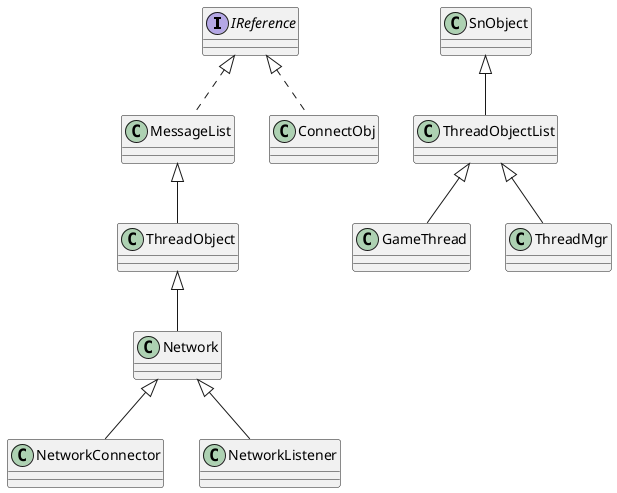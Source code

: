 @startuml

interface IReference
class SnObject

class MessageList implements IReference


class Network extends ThreadObject
class NetworkConnector extends Network
class NetworkListener extends Network

class ConnectObj implements IReference

class ThreadObject extends MessageList
class ThreadObjectList extends SnObject
class GameThread extends ThreadObjectList
class ThreadMgr extends ThreadObjectList


@enduml
